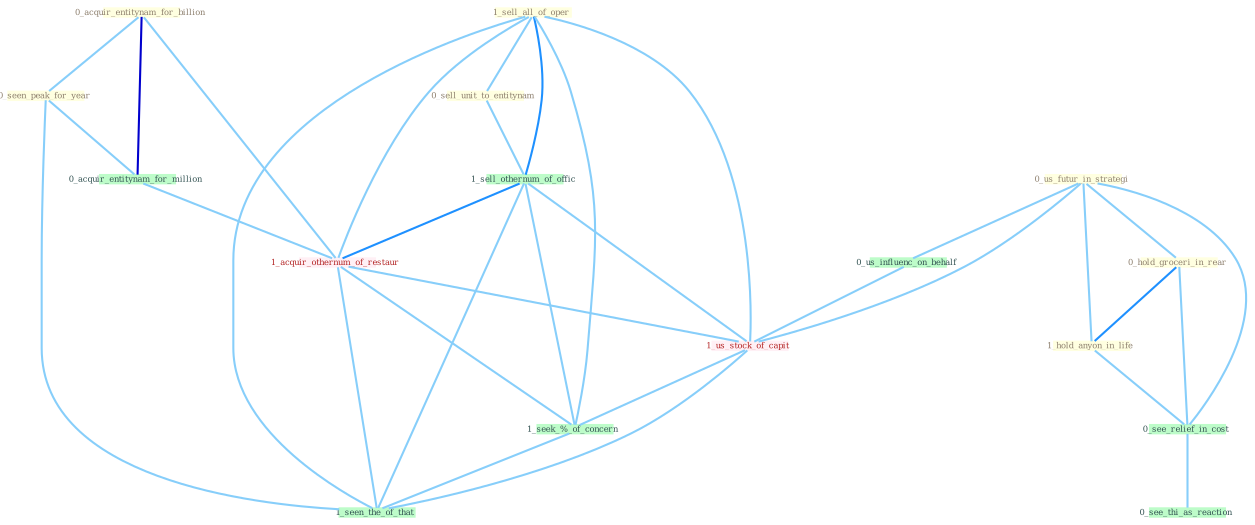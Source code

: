 Graph G{ 
    node
    [shape=polygon,style=filled,width=.5,height=.06,color="#BDFCC9",fixedsize=true,fontsize=4,
    fontcolor="#2f4f4f"];
    {node
    [color="#ffffe0", fontcolor="#8b7d6b"] "1_sell_all_of_oper " "0_sell_unit_to_entitynam " "0_acquir_entitynam_for_billion " "0_seen_peak_for_year " "0_us_futur_in_strategi " "0_hold_groceri_in_rear " "1_hold_anyon_in_life "}
{node [color="#fff0f5", fontcolor="#b22222"] "1_acquir_othernum_of_restaur " "1_us_stock_of_capit "}
edge [color="#B0E2FF"];

	"1_sell_all_of_oper " -- "0_sell_unit_to_entitynam " [w="1", color="#87cefa" ];
	"1_sell_all_of_oper " -- "1_sell_othernum_of_offic " [w="2", color="#1e90ff" , len=0.8];
	"1_sell_all_of_oper " -- "1_acquir_othernum_of_restaur " [w="1", color="#87cefa" ];
	"1_sell_all_of_oper " -- "1_us_stock_of_capit " [w="1", color="#87cefa" ];
	"1_sell_all_of_oper " -- "1_seek_%_of_concern " [w="1", color="#87cefa" ];
	"1_sell_all_of_oper " -- "1_seen_the_of_that " [w="1", color="#87cefa" ];
	"0_sell_unit_to_entitynam " -- "1_sell_othernum_of_offic " [w="1", color="#87cefa" ];
	"0_acquir_entitynam_for_billion " -- "0_seen_peak_for_year " [w="1", color="#87cefa" ];
	"0_acquir_entitynam_for_billion " -- "0_acquir_entitynam_for_million " [w="3", color="#0000cd" , len=0.6];
	"0_acquir_entitynam_for_billion " -- "1_acquir_othernum_of_restaur " [w="1", color="#87cefa" ];
	"0_seen_peak_for_year " -- "0_acquir_entitynam_for_million " [w="1", color="#87cefa" ];
	"0_seen_peak_for_year " -- "1_seen_the_of_that " [w="1", color="#87cefa" ];
	"0_us_futur_in_strategi " -- "0_hold_groceri_in_rear " [w="1", color="#87cefa" ];
	"0_us_futur_in_strategi " -- "1_hold_anyon_in_life " [w="1", color="#87cefa" ];
	"0_us_futur_in_strategi " -- "0_us_influenc_on_behalf " [w="1", color="#87cefa" ];
	"0_us_futur_in_strategi " -- "0_see_relief_in_cost " [w="1", color="#87cefa" ];
	"0_us_futur_in_strategi " -- "1_us_stock_of_capit " [w="1", color="#87cefa" ];
	"0_hold_groceri_in_rear " -- "1_hold_anyon_in_life " [w="2", color="#1e90ff" , len=0.8];
	"0_hold_groceri_in_rear " -- "0_see_relief_in_cost " [w="1", color="#87cefa" ];
	"1_hold_anyon_in_life " -- "0_see_relief_in_cost " [w="1", color="#87cefa" ];
	"0_acquir_entitynam_for_million " -- "1_acquir_othernum_of_restaur " [w="1", color="#87cefa" ];
	"1_sell_othernum_of_offic " -- "1_acquir_othernum_of_restaur " [w="2", color="#1e90ff" , len=0.8];
	"1_sell_othernum_of_offic " -- "1_us_stock_of_capit " [w="1", color="#87cefa" ];
	"1_sell_othernum_of_offic " -- "1_seek_%_of_concern " [w="1", color="#87cefa" ];
	"1_sell_othernum_of_offic " -- "1_seen_the_of_that " [w="1", color="#87cefa" ];
	"0_us_influenc_on_behalf " -- "1_us_stock_of_capit " [w="1", color="#87cefa" ];
	"0_see_relief_in_cost " -- "0_see_thi_as_reaction " [w="1", color="#87cefa" ];
	"1_acquir_othernum_of_restaur " -- "1_us_stock_of_capit " [w="1", color="#87cefa" ];
	"1_acquir_othernum_of_restaur " -- "1_seek_%_of_concern " [w="1", color="#87cefa" ];
	"1_acquir_othernum_of_restaur " -- "1_seen_the_of_that " [w="1", color="#87cefa" ];
	"1_us_stock_of_capit " -- "1_seek_%_of_concern " [w="1", color="#87cefa" ];
	"1_us_stock_of_capit " -- "1_seen_the_of_that " [w="1", color="#87cefa" ];
	"1_seek_%_of_concern " -- "1_seen_the_of_that " [w="1", color="#87cefa" ];
}